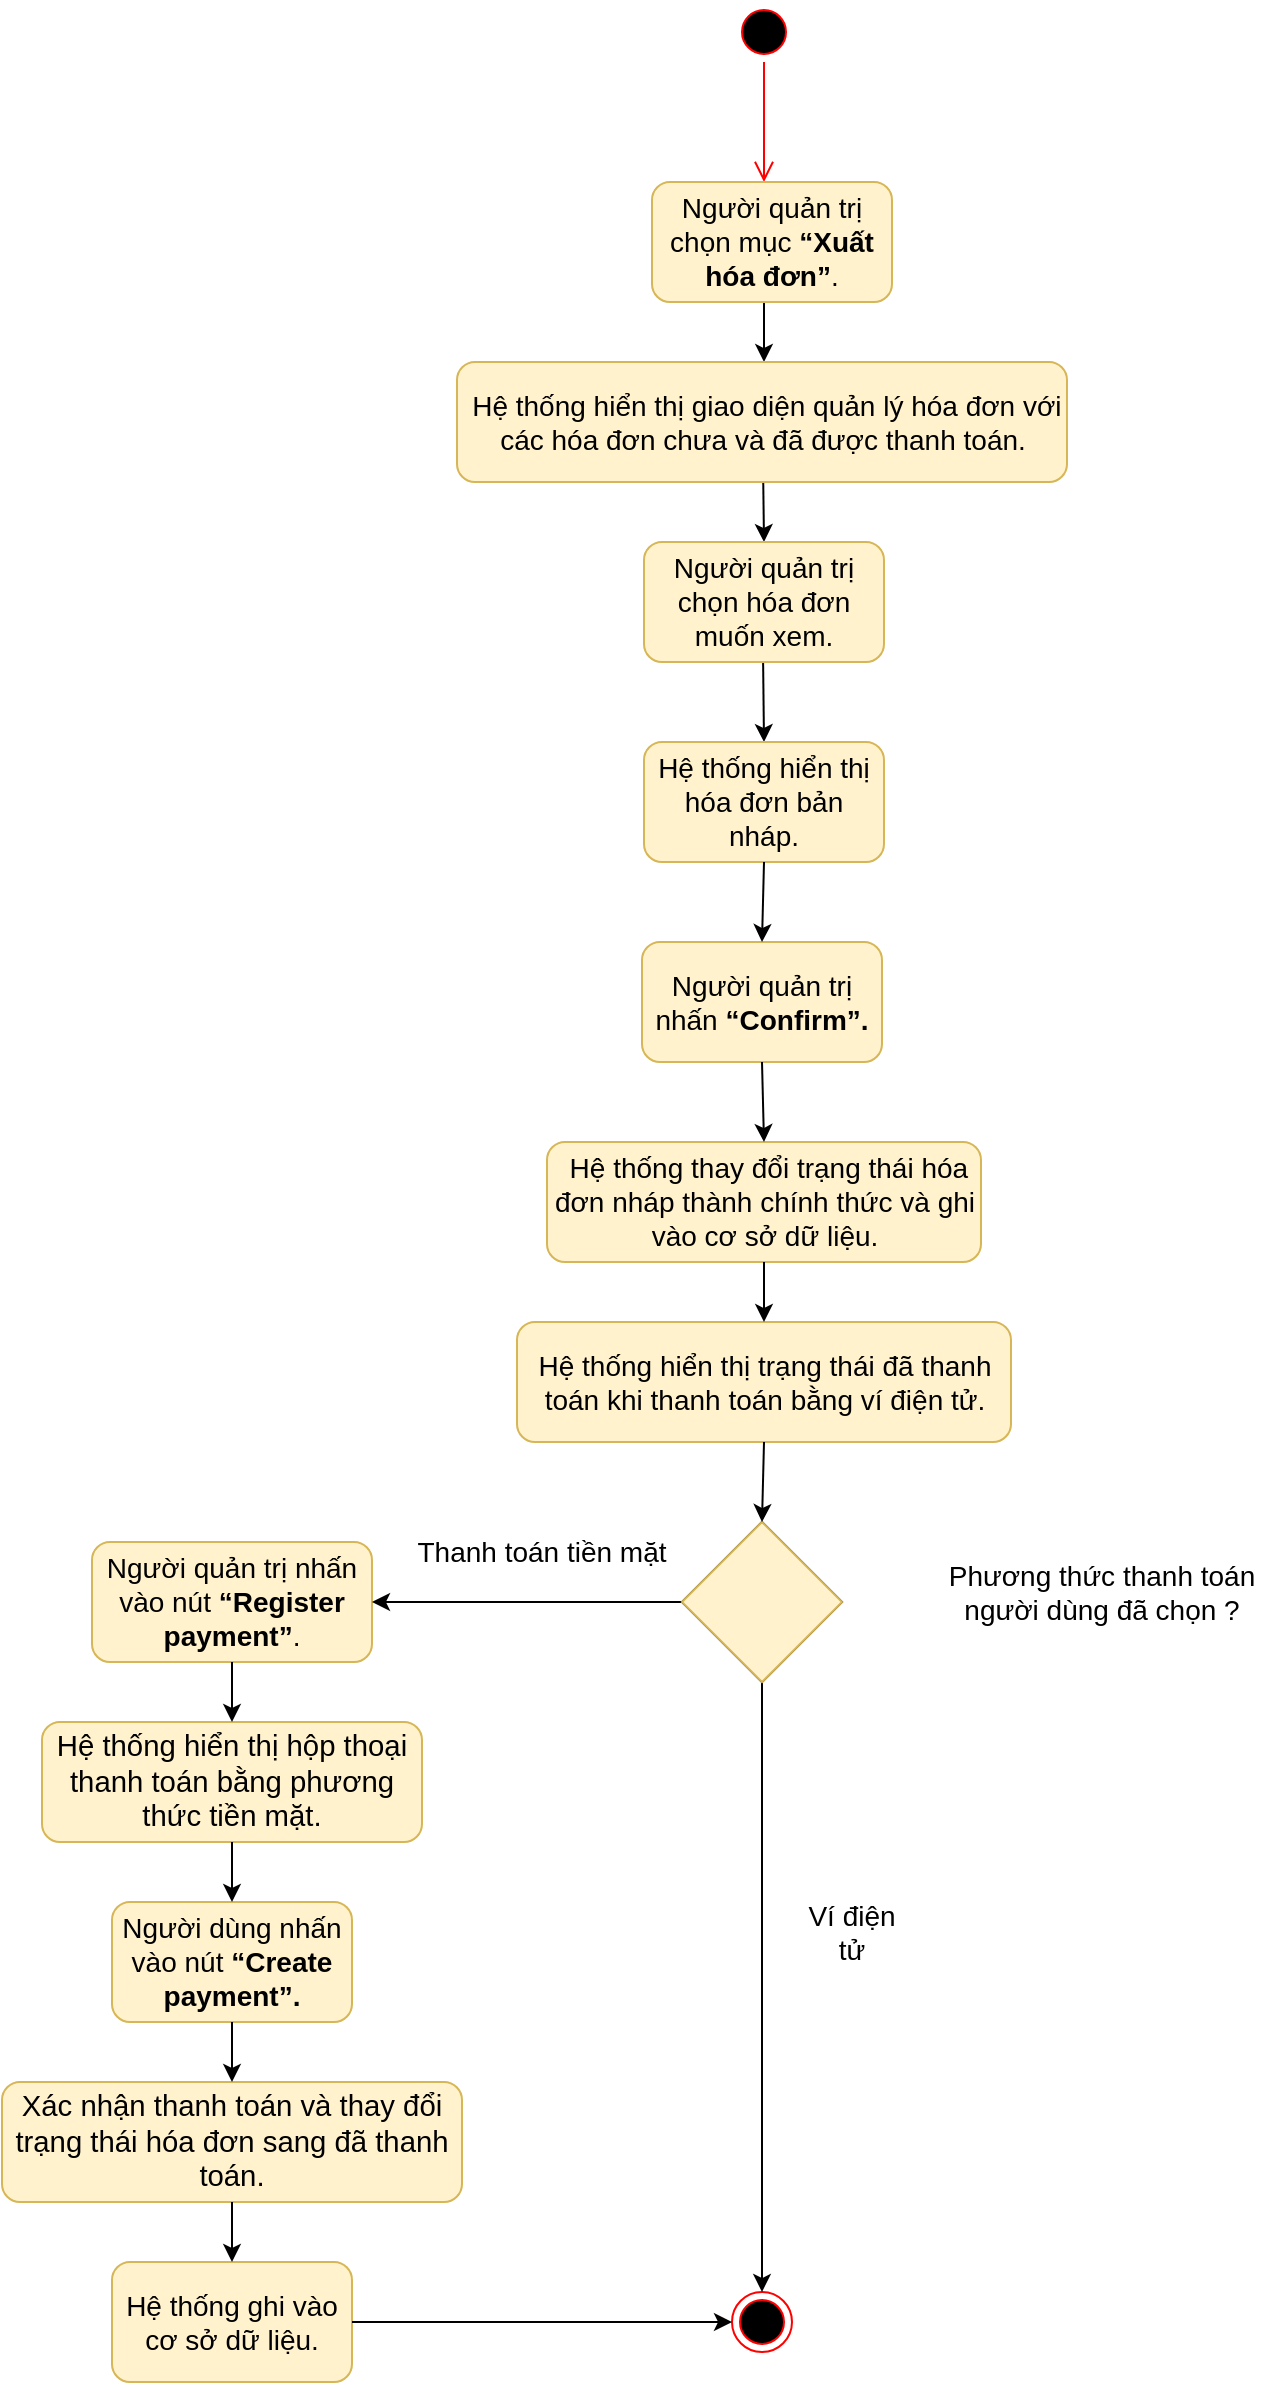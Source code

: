 <mxfile version="20.5.3" type="device"><diagram id="sNtUVLjKOQlUBkLw_kUD" name="Page-1"><mxGraphModel dx="1635" dy="2013" grid="1" gridSize="10" guides="1" tooltips="1" connect="1" arrows="1" fold="1" page="1" pageScale="1" pageWidth="850" pageHeight="1100" math="0" shadow="0"><root><mxCell id="0"/><mxCell id="1" parent="0"/><mxCell id="ydCmMoMrNQwujhhlGwis-1" value="" style="ellipse;html=1;shape=startState;fillColor=#000000;strokeColor=#ff0000;fontSize=14;" parent="1" vertex="1"><mxGeometry x="421" y="-260" width="30" height="30" as="geometry"/></mxCell><mxCell id="ydCmMoMrNQwujhhlGwis-2" value="" style="edgeStyle=orthogonalEdgeStyle;html=1;verticalAlign=bottom;endArrow=open;endSize=8;strokeColor=#ff0000;rounded=0;fontSize=14;" parent="1" source="ydCmMoMrNQwujhhlGwis-1" edge="1"><mxGeometry relative="1" as="geometry"><mxPoint x="436" y="-170" as="targetPoint"/></mxGeometry></mxCell><mxCell id="xtwchvXQf5VilpEP_TG5-1" value="" style="endArrow=classic;html=1;rounded=0;fontSize=14;" parent="1" edge="1"><mxGeometry width="50" height="50" relative="1" as="geometry"><mxPoint x="436" y="-110" as="sourcePoint"/><mxPoint x="436" y="-80" as="targetPoint"/></mxGeometry></mxCell><mxCell id="xtwchvXQf5VilpEP_TG5-2" value="" style="endArrow=classic;html=1;rounded=0;fontSize=14;entryX=0.5;entryY=0;entryDx=0;entryDy=0;" parent="1" target="xtwchvXQf5VilpEP_TG5-25" edge="1"><mxGeometry width="50" height="50" relative="1" as="geometry"><mxPoint x="435.375" y="-40" as="sourcePoint"/><mxPoint x="435" y="-10" as="targetPoint"/></mxGeometry></mxCell><mxCell id="xtwchvXQf5VilpEP_TG5-3" value="" style="endArrow=classic;html=1;rounded=0;fontSize=14;entryX=0.5;entryY=0;entryDx=0;entryDy=0;" parent="1" target="xtwchvXQf5VilpEP_TG5-26" edge="1"><mxGeometry width="50" height="50" relative="1" as="geometry"><mxPoint x="435.333" y="50" as="sourcePoint"/><mxPoint x="587.5" y="70.235" as="targetPoint"/></mxGeometry></mxCell><mxCell id="xtwchvXQf5VilpEP_TG5-4" value="" style="rhombus;whiteSpace=wrap;html=1;fontSize=14;" parent="1" vertex="1"><mxGeometry x="395" y="500" width="80" height="80" as="geometry"/></mxCell><mxCell id="xtwchvXQf5VilpEP_TG5-5" value="&lt;span id=&quot;docs-internal-guid-82bd6b2c-7fff-ee2b-9622-42759b33b3aa&quot; style=&quot;font-size: 14px;&quot;&gt;&lt;span style=&quot;font-size: 14px; font-family: Calibri, sans-serif; background-color: transparent; font-variant-numeric: normal; font-variant-east-asian: normal; vertical-align: baseline;&quot;&gt;Người quản trị nhấn vào nút &lt;/span&gt;&lt;span style=&quot;font-size: 14px; font-family: Calibri, sans-serif; background-color: transparent; font-weight: 700; font-variant-numeric: normal; font-variant-east-asian: normal; vertical-align: baseline;&quot;&gt;“Register payment”&lt;/span&gt;&lt;span style=&quot;font-size: 14px; font-family: Calibri, sans-serif; background-color: transparent; font-variant-numeric: normal; font-variant-east-asian: normal; vertical-align: baseline;&quot;&gt;.&lt;/span&gt;&lt;/span&gt;" style="rounded=1;whiteSpace=wrap;html=1;fillColor=#fff2cc;strokeColor=#d6b656;fontSize=14;" parent="1" vertex="1"><mxGeometry x="100" y="510" width="140" height="60" as="geometry"/></mxCell><mxCell id="xtwchvXQf5VilpEP_TG5-7" value="" style="endArrow=classic;html=1;rounded=0;fontSize=14;" parent="1" source="xtwchvXQf5VilpEP_TG5-4" target="xtwchvXQf5VilpEP_TG5-5" edge="1"><mxGeometry width="50" height="50" relative="1" as="geometry"><mxPoint x="210" y="410" as="sourcePoint"/><mxPoint x="260" y="360" as="targetPoint"/></mxGeometry></mxCell><mxCell id="xtwchvXQf5VilpEP_TG5-8" value="" style="ellipse;html=1;shape=endState;fillColor=#000000;strokeColor=#ff0000;fontSize=14;" parent="1" vertex="1"><mxGeometry x="420" y="885" width="30" height="30" as="geometry"/></mxCell><mxCell id="xtwchvXQf5VilpEP_TG5-9" value="" style="endArrow=classic;html=1;rounded=0;fontSize=14;" parent="1" source="xtwchvXQf5VilpEP_TG5-4" target="xtwchvXQf5VilpEP_TG5-8" edge="1"><mxGeometry width="50" height="50" relative="1" as="geometry"><mxPoint x="630" y="530" as="sourcePoint"/><mxPoint x="680" y="480" as="targetPoint"/></mxGeometry></mxCell><mxCell id="xtwchvXQf5VilpEP_TG5-10" value="Thanh toán tiền mặt" style="text;html=1;strokeColor=none;fillColor=none;align=center;verticalAlign=middle;whiteSpace=wrap;rounded=0;fontSize=14;" parent="1" vertex="1"><mxGeometry x="260" y="500" width="130" height="30" as="geometry"/></mxCell><mxCell id="xtwchvXQf5VilpEP_TG5-11" value="Ví điện tử" style="text;html=1;strokeColor=none;fillColor=none;align=center;verticalAlign=middle;whiteSpace=wrap;rounded=0;fontSize=14;" parent="1" vertex="1"><mxGeometry x="450" y="690" width="60" height="30" as="geometry"/></mxCell><mxCell id="xtwchvXQf5VilpEP_TG5-12" value="&lt;span id=&quot;docs-internal-guid-eb1304e7-7fff-086b-f88d-4c14a9ac1ab4&quot; style=&quot;font-size: 14px;&quot;&gt;&lt;p style=&quot;line-height: 1.2; margin-top: 0pt; margin-bottom: 0pt; font-size: 14px;&quot; dir=&quot;ltr&quot;&gt;&lt;span id=&quot;docs-internal-guid-6332c4c4-7fff-e18f-17fd-bb8a9afc7945&quot;&gt;&lt;span style=&quot;font-size: 11pt; font-family: Calibri, sans-serif; background-color: transparent; font-variant-numeric: normal; font-variant-east-asian: normal; vertical-align: baseline;&quot;&gt;Hệ thống hiển thị hộp thoại thanh toán bằng phương thức tiền mặt.&lt;/span&gt;&lt;/span&gt;&lt;br&gt;&lt;/p&gt;&lt;/span&gt;" style="rounded=1;whiteSpace=wrap;html=1;fillColor=#fff2cc;strokeColor=#d6b656;fontSize=14;" parent="1" vertex="1"><mxGeometry x="75" y="600" width="190" height="60" as="geometry"/></mxCell><mxCell id="xtwchvXQf5VilpEP_TG5-13" value="&lt;span id=&quot;docs-internal-guid-7dc5a85f-7fff-6788-427d-58af0dc36bc6&quot; style=&quot;font-size: 14px;&quot;&gt;&lt;span style=&quot;font-size: 14px; font-family: Calibri, sans-serif; background-color: transparent; font-variant-numeric: normal; font-variant-east-asian: normal; vertical-align: baseline;&quot;&gt;Người dùng nhấn vào nút &lt;/span&gt;&lt;span style=&quot;font-size: 14px; font-family: Calibri, sans-serif; background-color: transparent; font-weight: 700; font-variant-numeric: normal; font-variant-east-asian: normal; vertical-align: baseline;&quot;&gt;“Create payment”.&lt;/span&gt;&lt;/span&gt;" style="rounded=1;whiteSpace=wrap;html=1;fillColor=#fff2cc;strokeColor=#d6b656;fontSize=14;" parent="1" vertex="1"><mxGeometry x="110" y="690" width="120" height="60" as="geometry"/></mxCell><mxCell id="xtwchvXQf5VilpEP_TG5-14" value="&lt;span id=&quot;docs-internal-guid-d9709927-7fff-fc5c-e24d-6d82f52aab85&quot;&gt;&lt;span style=&quot;font-size: 11pt; font-family: Calibri, sans-serif; background-color: transparent; font-variant-numeric: normal; font-variant-east-asian: normal; vertical-align: baseline;&quot;&gt;Xác nhận thanh toán và thay đổi trạng thái hóa đơn sang đã thanh toán.&lt;/span&gt;&lt;/span&gt;" style="rounded=1;whiteSpace=wrap;html=1;fillColor=#fff2cc;strokeColor=#d6b656;fontSize=14;" parent="1" vertex="1"><mxGeometry x="55" y="780" width="230" height="60" as="geometry"/></mxCell><mxCell id="xtwchvXQf5VilpEP_TG5-15" value="&lt;span id=&quot;docs-internal-guid-f720e814-7fff-b95b-db1c-44da7588d714&quot; style=&quot;font-size: 14px;&quot;&gt;&lt;span style=&quot;font-size: 14px; font-family: Calibri, sans-serif; background-color: transparent; font-variant-numeric: normal; font-variant-east-asian: normal; vertical-align: baseline;&quot;&gt;Hệ thống ghi vào cơ sở dữ liệu.&lt;/span&gt;&lt;/span&gt;" style="rounded=1;whiteSpace=wrap;html=1;fillColor=#fff2cc;strokeColor=#d6b656;fontSize=14;" parent="1" vertex="1"><mxGeometry x="110" y="870" width="120" height="60" as="geometry"/></mxCell><mxCell id="xtwchvXQf5VilpEP_TG5-16" value="" style="endArrow=classic;html=1;rounded=0;fontSize=14;" parent="1" source="xtwchvXQf5VilpEP_TG5-5" target="xtwchvXQf5VilpEP_TG5-12" edge="1"><mxGeometry width="50" height="50" relative="1" as="geometry"><mxPoint x="400" y="720" as="sourcePoint"/><mxPoint x="450" y="670" as="targetPoint"/></mxGeometry></mxCell><mxCell id="xtwchvXQf5VilpEP_TG5-18" value="" style="endArrow=classic;html=1;rounded=0;fontSize=14;" parent="1" source="xtwchvXQf5VilpEP_TG5-12" target="xtwchvXQf5VilpEP_TG5-13" edge="1"><mxGeometry width="50" height="50" relative="1" as="geometry"><mxPoint x="420" y="800" as="sourcePoint"/><mxPoint x="470" y="750" as="targetPoint"/></mxGeometry></mxCell><mxCell id="xtwchvXQf5VilpEP_TG5-20" value="" style="endArrow=classic;html=1;rounded=0;fontSize=14;" parent="1" source="xtwchvXQf5VilpEP_TG5-13" target="xtwchvXQf5VilpEP_TG5-14" edge="1"><mxGeometry width="50" height="50" relative="1" as="geometry"><mxPoint x="390" y="800" as="sourcePoint"/><mxPoint x="440" y="750" as="targetPoint"/></mxGeometry></mxCell><mxCell id="xtwchvXQf5VilpEP_TG5-21" value="" style="endArrow=classic;html=1;rounded=0;fontSize=14;" parent="1" source="xtwchvXQf5VilpEP_TG5-14" target="xtwchvXQf5VilpEP_TG5-15" edge="1"><mxGeometry width="50" height="50" relative="1" as="geometry"><mxPoint x="400" y="810" as="sourcePoint"/><mxPoint x="450" y="760" as="targetPoint"/></mxGeometry></mxCell><mxCell id="xtwchvXQf5VilpEP_TG5-22" value="" style="endArrow=classic;html=1;rounded=0;fontSize=14;" parent="1" source="xtwchvXQf5VilpEP_TG5-15" target="xtwchvXQf5VilpEP_TG5-8" edge="1"><mxGeometry width="50" height="50" relative="1" as="geometry"><mxPoint x="410" y="820" as="sourcePoint"/><mxPoint x="460" y="770" as="targetPoint"/></mxGeometry></mxCell><mxCell id="xtwchvXQf5VilpEP_TG5-23" value="&lt;b id=&quot;docs-internal-guid-ece64f14-7fff-e380-074b-6f387ffb367f&quot; style=&quot;font-size: 14px;&quot;&gt;&lt;span style=&quot;font-weight: 400; font-size: 14px; font-family: Calibri, sans-serif; color: rgb(0, 0, 0); background-color: transparent; font-style: normal; font-variant: normal; text-decoration: none; vertical-align: baseline;&quot;&gt;Người quản trị chọn mục &lt;/span&gt;&lt;span style=&quot;font-size: 14px; font-family: Calibri, sans-serif; color: rgb(0, 0, 0); background-color: transparent; font-style: normal; font-variant: normal; text-decoration: none; vertical-align: baseline;&quot;&gt;“Xuất hóa đơn”&lt;/span&gt;&lt;span style=&quot;font-weight: 400; font-size: 14px; font-family: Calibri, sans-serif; color: rgb(0, 0, 0); background-color: transparent; font-style: normal; font-variant: normal; text-decoration: none; vertical-align: baseline;&quot;&gt;.&lt;/span&gt;&lt;/b&gt;" style="rounded=1;whiteSpace=wrap;html=1;fillColor=#fff2cc;strokeColor=#d6b656;fontSize=14;" parent="1" vertex="1"><mxGeometry x="380" y="-170" width="120" height="60" as="geometry"/></mxCell><mxCell id="xtwchvXQf5VilpEP_TG5-24" value="&lt;span id=&quot;docs-internal-guid-7b4a493b-7fff-f714-02da-b1d1187f6110&quot; style=&quot;font-size: 14px;&quot;&gt;&lt;p style=&quot;line-height: 1.2; margin-top: 0pt; margin-bottom: 0pt; font-size: 14px;&quot; dir=&quot;ltr&quot;&gt;&lt;span style=&quot;font-size: 14px; font-family: Calibri, sans-serif; background-color: transparent; font-variant-numeric: normal; font-variant-east-asian: normal; vertical-align: baseline;&quot;&gt;&amp;nbsp;Hệ thống hiển thị giao diện quản lý hóa đơn với các hóa đơn chưa và đã được thanh toán.&lt;/span&gt;&lt;/p&gt;&lt;/span&gt;" style="rounded=1;whiteSpace=wrap;html=1;fillColor=#fff2cc;strokeColor=#d6b656;fontSize=14;" parent="1" vertex="1"><mxGeometry x="282.5" y="-80" width="305" height="60" as="geometry"/></mxCell><mxCell id="xtwchvXQf5VilpEP_TG5-25" value="&lt;span id=&quot;docs-internal-guid-a053c337-7fff-7406-f3f4-984320d95d9f&quot; style=&quot;font-size: 14px;&quot;&gt;&lt;span style=&quot;font-size: 14px; font-family: Calibri, sans-serif; background-color: transparent; font-variant-numeric: normal; font-variant-east-asian: normal; vertical-align: baseline;&quot;&gt;Người quản trị chọn hóa đơn muốn xem. &lt;/span&gt;&lt;/span&gt;" style="rounded=1;whiteSpace=wrap;html=1;fillColor=#fff2cc;strokeColor=#d6b656;fontSize=14;" parent="1" vertex="1"><mxGeometry x="376" y="10" width="120" height="60" as="geometry"/></mxCell><mxCell id="xtwchvXQf5VilpEP_TG5-26" value="&lt;span id=&quot;docs-internal-guid-9321fcc2-7fff-ab9b-c92e-c49a3f9e063b&quot; style=&quot;font-size: 14px;&quot;&gt;&lt;span style=&quot;font-size: 14px; font-family: Calibri, sans-serif; background-color: transparent; font-variant-numeric: normal; font-variant-east-asian: normal; vertical-align: baseline;&quot;&gt;Hệ thống hiển thị hóa đơn bản nháp.&lt;/span&gt;&lt;/span&gt;" style="rounded=1;whiteSpace=wrap;html=1;fillColor=#fff2cc;strokeColor=#d6b656;fontSize=14;" parent="1" vertex="1"><mxGeometry x="376" y="110" width="120" height="60" as="geometry"/></mxCell><mxCell id="xtwchvXQf5VilpEP_TG5-27" value="" style="rhombus;whiteSpace=wrap;html=1;fillColor=#fff2cc;strokeColor=#d6b656;fontSize=14;" parent="1" vertex="1"><mxGeometry x="395" y="500" width="80" height="80" as="geometry"/></mxCell><mxCell id="HHSsg4pkwvpvT4p03iP--1" value="Phương thức thanh toán người dùng đã chọn ?" style="text;html=1;strokeColor=none;fillColor=none;align=center;verticalAlign=middle;whiteSpace=wrap;rounded=0;fontSize=14;" parent="1" vertex="1"><mxGeometry x="520" y="520" width="170" height="30" as="geometry"/></mxCell><mxCell id="2cFM5yVHAVpiPkJHb0Tp-1" value="&lt;span id=&quot;docs-internal-guid-6161ec6b-7fff-d71a-4741-5874e3ac7669&quot; style=&quot;font-size: 14px;&quot;&gt;&lt;span style=&quot;font-size: 14px; font-family: Calibri, sans-serif; background-color: transparent; font-variant-numeric: normal; font-variant-east-asian: normal; vertical-align: baseline;&quot;&gt;Người quản trị nhấn &lt;/span&gt;&lt;span style=&quot;font-size: 14px; font-family: Calibri, sans-serif; background-color: transparent; font-weight: 700; font-variant-numeric: normal; font-variant-east-asian: normal; vertical-align: baseline;&quot;&gt;“Confirm”.&lt;/span&gt;&lt;/span&gt;" style="rounded=1;whiteSpace=wrap;html=1;fillColor=#fff2cc;strokeColor=#d6b656;fontSize=14;" vertex="1" parent="1"><mxGeometry x="375" y="210" width="120" height="60" as="geometry"/></mxCell><mxCell id="2cFM5yVHAVpiPkJHb0Tp-2" value="&lt;span id=&quot;docs-internal-guid-a2474401-7fff-82ec-a566-3ac400b3e1a0&quot; style=&quot;font-size: 14px;&quot;&gt;&lt;span style=&quot;font-size: 14px; font-family: Calibri, sans-serif; background-color: transparent; font-variant-numeric: normal; font-variant-east-asian: normal; vertical-align: baseline;&quot;&gt;&amp;nbsp;Hệ thống thay đổi trạng thái hóa đơn nháp thành chính thức và ghi vào cơ sở dữ liệu.&lt;/span&gt;&lt;/span&gt;" style="rounded=1;whiteSpace=wrap;html=1;fillColor=#fff2cc;strokeColor=#d6b656;fontSize=14;" vertex="1" parent="1"><mxGeometry x="327.5" y="310" width="217" height="60" as="geometry"/></mxCell><mxCell id="2cFM5yVHAVpiPkJHb0Tp-3" value="&lt;span id=&quot;docs-internal-guid-59f20b45-7fff-b62a-abc2-cb8c6c1e50fb&quot; style=&quot;font-size: 14px;&quot;&gt;&lt;span style=&quot;font-size: 14px; font-family: Calibri, sans-serif; background-color: transparent; font-variant-numeric: normal; font-variant-east-asian: normal; vertical-align: baseline;&quot;&gt;Hệ thống hiển thị trạng thái đã thanh toán khi thanh toán bằng ví điện tử.&lt;/span&gt;&lt;/span&gt;" style="rounded=1;whiteSpace=wrap;html=1;fillColor=#fff2cc;strokeColor=#d6b656;fontSize=14;" vertex="1" parent="1"><mxGeometry x="312.5" y="400" width="247" height="60" as="geometry"/></mxCell><mxCell id="2cFM5yVHAVpiPkJHb0Tp-4" value="" style="endArrow=classic;html=1;rounded=0;exitX=0.5;exitY=1;exitDx=0;exitDy=0;entryX=0.5;entryY=0;entryDx=0;entryDy=0;fontSize=14;" edge="1" parent="1" source="xtwchvXQf5VilpEP_TG5-26" target="2cFM5yVHAVpiPkJHb0Tp-1"><mxGeometry width="50" height="50" relative="1" as="geometry"><mxPoint x="552.5" y="280" as="sourcePoint"/><mxPoint x="602.5" y="230" as="targetPoint"/></mxGeometry></mxCell><mxCell id="2cFM5yVHAVpiPkJHb0Tp-5" value="" style="endArrow=classic;html=1;rounded=0;exitX=0.5;exitY=1;exitDx=0;exitDy=0;entryX=0.5;entryY=0;entryDx=0;entryDy=0;fontSize=14;" edge="1" parent="1" source="2cFM5yVHAVpiPkJHb0Tp-1" target="2cFM5yVHAVpiPkJHb0Tp-2"><mxGeometry width="50" height="50" relative="1" as="geometry"><mxPoint x="572.5" y="200" as="sourcePoint"/><mxPoint x="622.5" y="150" as="targetPoint"/></mxGeometry></mxCell><mxCell id="2cFM5yVHAVpiPkJHb0Tp-6" value="" style="endArrow=classic;html=1;rounded=0;exitX=0.5;exitY=1;exitDx=0;exitDy=0;entryX=0.5;entryY=0;entryDx=0;entryDy=0;fontSize=14;" edge="1" parent="1" source="2cFM5yVHAVpiPkJHb0Tp-2" target="2cFM5yVHAVpiPkJHb0Tp-3"><mxGeometry width="50" height="50" relative="1" as="geometry"><mxPoint x="582.5" y="210" as="sourcePoint"/><mxPoint x="632.5" y="160" as="targetPoint"/></mxGeometry></mxCell><mxCell id="2cFM5yVHAVpiPkJHb0Tp-7" value="" style="endArrow=classic;html=1;rounded=0;exitX=0.5;exitY=1;exitDx=0;exitDy=0;entryX=0.5;entryY=0;entryDx=0;entryDy=0;fontSize=14;" edge="1" parent="1" source="2cFM5yVHAVpiPkJHb0Tp-3" target="xtwchvXQf5VilpEP_TG5-27"><mxGeometry width="50" height="50" relative="1" as="geometry"><mxPoint x="600" y="170" as="sourcePoint"/><mxPoint x="650" y="120" as="targetPoint"/></mxGeometry></mxCell></root></mxGraphModel></diagram></mxfile>